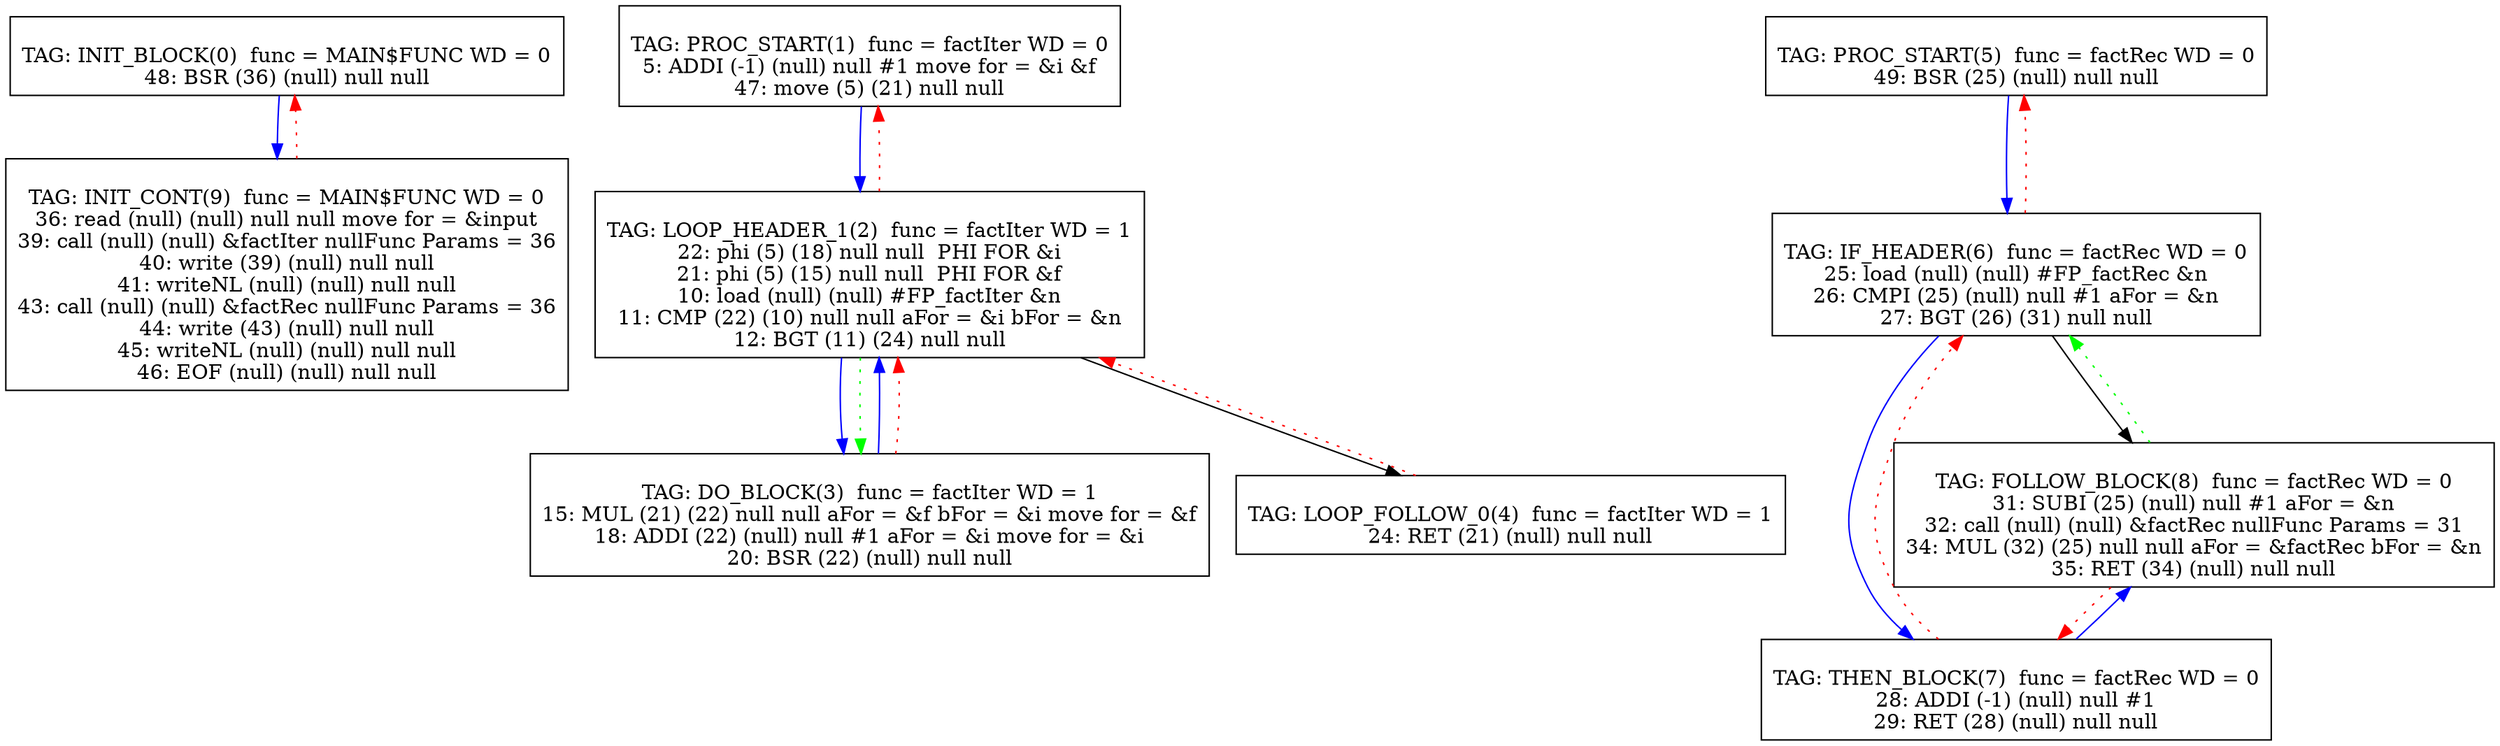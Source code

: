 digraph {
0[label="
TAG: INIT_BLOCK(0)  func = MAIN$FUNC WD = 0
48: BSR (36) (null) null null
"];
0[shape=box];
0 -> 9[color=blue]
1[label="
TAG: PROC_START(1)  func = factIter WD = 0
5: ADDI (-1) (null) null #1 move for = &i &f
47: move (5) (21) null null
"];
1[shape=box];
1 -> 2[color=blue]
2[label="
TAG: LOOP_HEADER_1(2)  func = factIter WD = 1
22: phi (5) (18) null null  PHI FOR &i
21: phi (5) (15) null null  PHI FOR &f
10: load (null) (null) #FP_factIter &n
11: CMP (22) (10) null null aFor = &i bFor = &n
12: BGT (11) (24) null null
"];
2[shape=box];
2 -> 3[color=blue]
2 -> 4[color=black]
2 -> 1[color=red][style=dotted]
2 -> 3[color=green][style=dotted]
3[label="
TAG: DO_BLOCK(3)  func = factIter WD = 1
15: MUL (21) (22) null null aFor = &f bFor = &i move for = &f
18: ADDI (22) (null) null #1 aFor = &i move for = &i
20: BSR (22) (null) null null
"];
3[shape=box];
3 -> 2[color=blue]
3 -> 2[color=red][style=dotted]
4[label="
TAG: LOOP_FOLLOW_0(4)  func = factIter WD = 1
24: RET (21) (null) null null
"];
4[shape=box];
4 -> 2[color=red][style=dotted]
5[label="
TAG: PROC_START(5)  func = factRec WD = 0
49: BSR (25) (null) null null
"];
5[shape=box];
5 -> 6[color=blue]
6[label="
TAG: IF_HEADER(6)  func = factRec WD = 0
25: load (null) (null) #FP_factRec &n
26: CMPI (25) (null) null #1 aFor = &n
27: BGT (26) (31) null null
"];
6[shape=box];
6 -> 7[color=blue]
6 -> 8[color=black]
6 -> 5[color=red][style=dotted]
7[label="
TAG: THEN_BLOCK(7)  func = factRec WD = 0
28: ADDI (-1) (null) null #1
29: RET (28) (null) null null
"];
7[shape=box];
7 -> 8[color=blue]
7 -> 6[color=red][style=dotted]
8[label="
TAG: FOLLOW_BLOCK(8)  func = factRec WD = 0
31: SUBI (25) (null) null #1 aFor = &n
32: call (null) (null) &factRec nullFunc Params = 31
34: MUL (32) (25) null null aFor = &factRec bFor = &n
35: RET (34) (null) null null
"];
8[shape=box];
8 -> 7[color=red][style=dotted]
8 -> 6[color=green][style=dotted]
9[label="
TAG: INIT_CONT(9)  func = MAIN$FUNC WD = 0
36: read (null) (null) null null move for = &input
39: call (null) (null) &factIter nullFunc Params = 36
40: write (39) (null) null null
41: writeNL (null) (null) null null
43: call (null) (null) &factRec nullFunc Params = 36
44: write (43) (null) null null
45: writeNL (null) (null) null null
46: EOF (null) (null) null null
"];
9[shape=box];
9 -> 0[color=red][style=dotted]
}